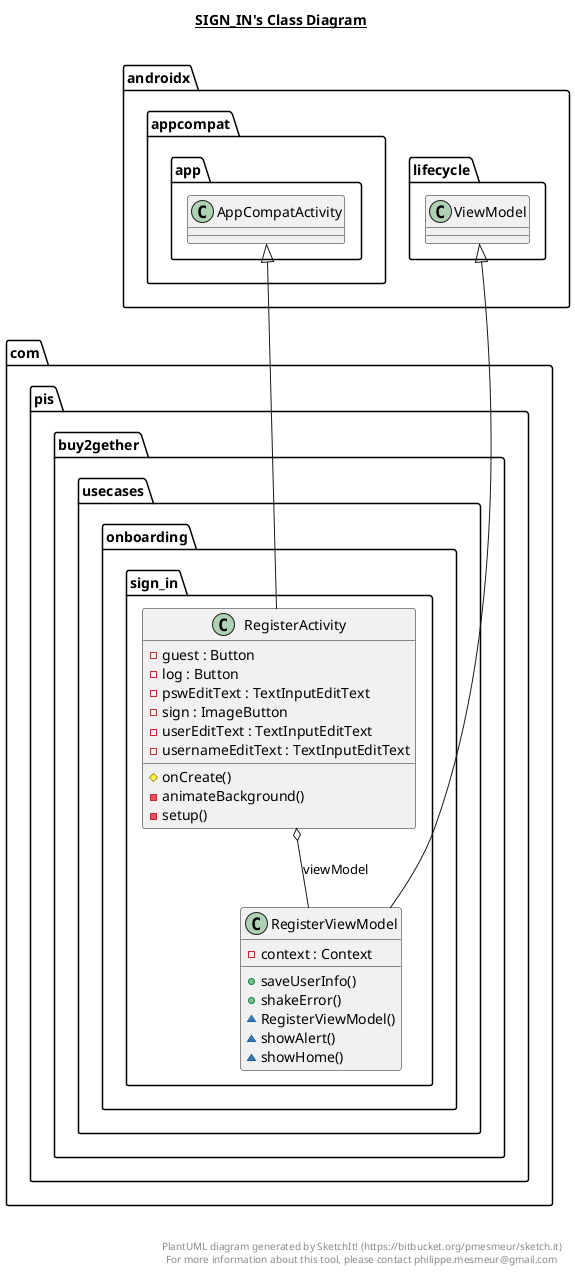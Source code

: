 @startuml

title __SIGN_IN's Class Diagram__\n

  namespace com.pis.buy2gether {
    namespace usecases.onboarding.sign_in {
      class com.pis.buy2gether.usecases.onboarding.sign_in.RegisterActivity {
          - guest : Button
          - log : Button
          - pswEditText : TextInputEditText
          - sign : ImageButton
          - userEditText : TextInputEditText
          - usernameEditText : TextInputEditText
          # onCreate()
          - animateBackground()
          - setup()
      }
    }
  }
  

  namespace com.pis.buy2gether {
    namespace usecases.onboarding.sign_in {
      class com.pis.buy2gether.usecases.onboarding.sign_in.RegisterViewModel {
          - context : Context
          + saveUserInfo()
          + shakeError()
          ~ RegisterViewModel()
          ~ showAlert()
          ~ showHome()
      }
    }
  }
  

  com.pis.buy2gether.usecases.onboarding.sign_in.RegisterActivity -up-|> androidx.appcompat.app.AppCompatActivity
  com.pis.buy2gether.usecases.onboarding.sign_in.RegisterActivity o-- com.pis.buy2gether.usecases.onboarding.sign_in.RegisterViewModel : viewModel
  com.pis.buy2gether.usecases.onboarding.sign_in.RegisterViewModel -up-|> androidx.lifecycle.ViewModel


right footer


PlantUML diagram generated by SketchIt! (https://bitbucket.org/pmesmeur/sketch.it)
For more information about this tool, please contact philippe.mesmeur@gmail.com
endfooter

@enduml
